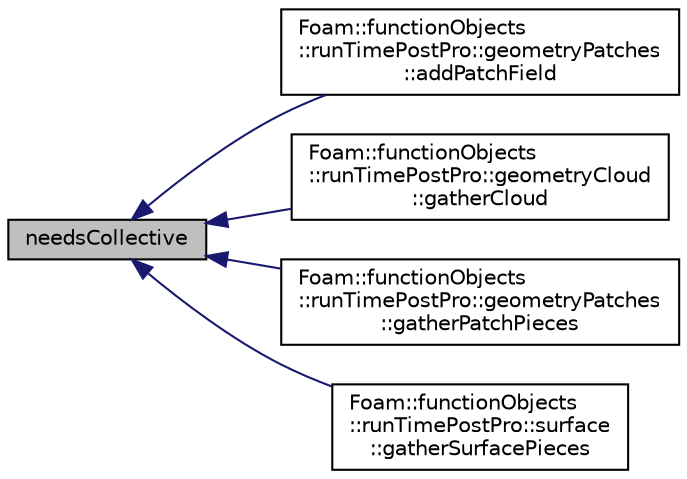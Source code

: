 digraph "needsCollective"
{
  bgcolor="transparent";
  edge [fontname="Helvetica",fontsize="10",labelfontname="Helvetica",labelfontsize="10"];
  node [fontname="Helvetica",fontsize="10",shape=record];
  rankdir="LR";
  Node1 [label="needsCollective",height=0.2,width=0.4,color="black", fillcolor="grey75", style="filled" fontcolor="black"];
  Node1 -> Node2 [dir="back",color="midnightblue",fontsize="10",style="solid",fontname="Helvetica"];
  Node2 [label="Foam::functionObjects\l::runTimePostPro::geometryPatches\l::addPatchField",height=0.2,width=0.4,color="black",URL="$classFoam_1_1functionObjects_1_1runTimePostPro_1_1geometryPatches.html#adbde9cb7b5ac9c8d4a91d76ae47eed31",tooltip="Add patch values. "];
  Node1 -> Node3 [dir="back",color="midnightblue",fontsize="10",style="solid",fontname="Helvetica"];
  Node3 [label="Foam::functionObjects\l::runTimePostPro::geometryCloud\l::gatherCloud",height=0.2,width=0.4,color="black",URL="$classFoam_1_1functionObjects_1_1runTimePostPro_1_1geometryCloud.html#a6332405d21857579c80c69a109d5eca3",tooltip="Gather and convert cloud positions with vtkPolyData for the leaves. "];
  Node1 -> Node4 [dir="back",color="midnightblue",fontsize="10",style="solid",fontname="Helvetica"];
  Node4 [label="Foam::functionObjects\l::runTimePostPro::geometryPatches\l::gatherPatchPieces",height=0.2,width=0.4,color="black",URL="$classFoam_1_1functionObjects_1_1runTimePostPro_1_1geometryPatches.html#ac6357c911dfaef00413bfcb51b0eecb8",tooltip="Gather and convert patches to multi-piece dataset with vtkPolyData for each patch/processor. "];
  Node1 -> Node5 [dir="back",color="midnightblue",fontsize="10",style="solid",fontname="Helvetica"];
  Node5 [label="Foam::functionObjects\l::runTimePostPro::surface\l::gatherSurfacePieces",height=0.2,width=0.4,color="black",URL="$classFoam_1_1functionObjects_1_1runTimePostPro_1_1surface.html#a5af23c77e0b2f578d68e0e1a06b5ecf4",tooltip="Gather and convert polySurface to multi-piece dataset with vtkPolyData for the leaves. "];
}
